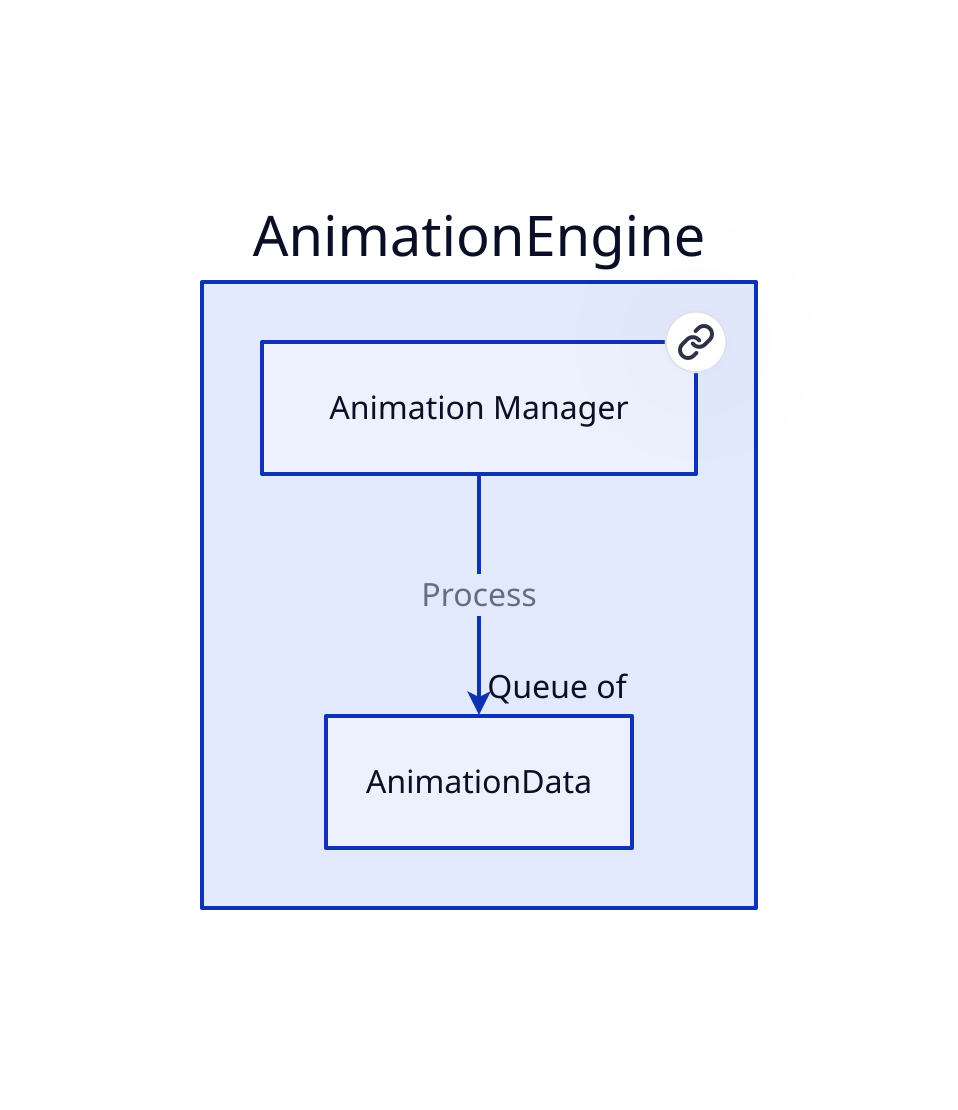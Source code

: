 # Nodes :
AnimationEngine: {
    AnimationManager: Animation Manager {
       link: AnimationManager
    }
}

# Links :
AnimationEngine.AnimationManager -> AnimationEngine.AnimationData: Process {
source-arrowhead: {}
target-arrowhead: Queue of{shape: arrow}
}
